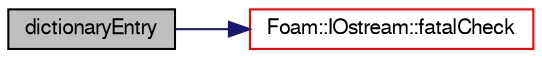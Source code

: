 digraph "dictionaryEntry"
{
  bgcolor="transparent";
  edge [fontname="FreeSans",fontsize="10",labelfontname="FreeSans",labelfontsize="10"];
  node [fontname="FreeSans",fontsize="10",shape=record];
  rankdir="LR";
  Node0 [label="dictionaryEntry",height=0.2,width=0.4,color="black", fillcolor="grey75", style="filled", fontcolor="black"];
  Node0 -> Node1 [color="midnightblue",fontsize="10",style="solid",fontname="FreeSans"];
  Node1 [label="Foam::IOstream::fatalCheck",height=0.2,width=0.4,color="red",URL="$a26226.html#a52992bb0e37fe2a5e8f62f37ad234663",tooltip="Check IOstream status for given operation. "];
}
